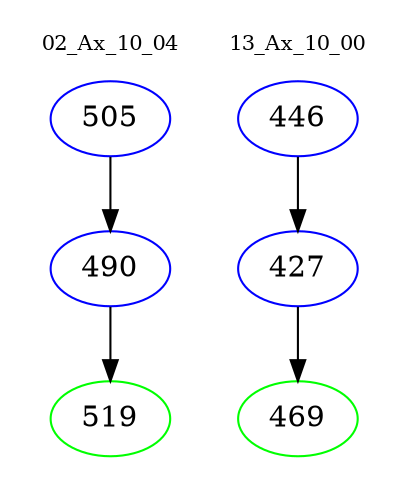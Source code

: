 digraph{
subgraph cluster_0 {
color = white
label = "02_Ax_10_04";
fontsize=10;
T0_505 [label="505", color="blue"]
T0_505 -> T0_490 [color="black"]
T0_490 [label="490", color="blue"]
T0_490 -> T0_519 [color="black"]
T0_519 [label="519", color="green"]
}
subgraph cluster_1 {
color = white
label = "13_Ax_10_00";
fontsize=10;
T1_446 [label="446", color="blue"]
T1_446 -> T1_427 [color="black"]
T1_427 [label="427", color="blue"]
T1_427 -> T1_469 [color="black"]
T1_469 [label="469", color="green"]
}
}
